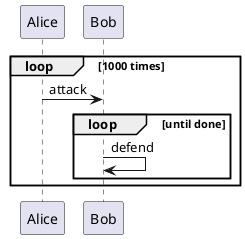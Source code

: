 @startuml
loop 1000 times
    Alice -> Bob: attack
    loop until done
        Bob -> Bob: defend
    end
end
@enduml
